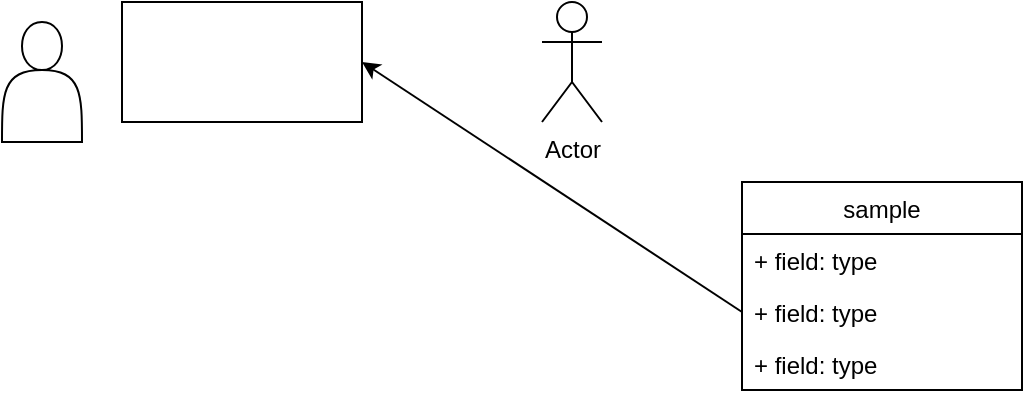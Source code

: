 <mxfile version="14.2.9" type="github">
  <diagram id="24-b9_jh-fuZ8gHNQB1B" name="Page-1">
    <mxGraphModel dx="685" dy="479" grid="1" gridSize="10" guides="1" tooltips="1" connect="1" arrows="1" fold="1" page="1" pageScale="1" pageWidth="827" pageHeight="1169" math="0" shadow="0">
      <root>
        <mxCell id="0" />
        <mxCell id="1" parent="0" />
        <mxCell id="l66gIeJ_BOsplIuaAxgi-1" value="" style="rounded=0;whiteSpace=wrap;html=1;" vertex="1" parent="1">
          <mxGeometry x="120" y="100" width="120" height="60" as="geometry" />
        </mxCell>
        <mxCell id="l66gIeJ_BOsplIuaAxgi-2" value="Actor" style="shape=umlActor;verticalLabelPosition=bottom;verticalAlign=top;html=1;outlineConnect=0;" vertex="1" parent="1">
          <mxGeometry x="330" y="100" width="30" height="60" as="geometry" />
        </mxCell>
        <mxCell id="l66gIeJ_BOsplIuaAxgi-3" value="" style="shape=actor;whiteSpace=wrap;html=1;" vertex="1" parent="1">
          <mxGeometry x="60" y="110" width="40" height="60" as="geometry" />
        </mxCell>
        <mxCell id="l66gIeJ_BOsplIuaAxgi-4" value="sample" style="swimlane;fontStyle=0;childLayout=stackLayout;horizontal=1;startSize=26;fillColor=none;horizontalStack=0;resizeParent=1;resizeParentMax=0;resizeLast=0;collapsible=1;marginBottom=0;" vertex="1" parent="1">
          <mxGeometry x="430" y="190" width="140" height="104" as="geometry" />
        </mxCell>
        <mxCell id="l66gIeJ_BOsplIuaAxgi-5" value="+ field: type" style="text;strokeColor=none;fillColor=none;align=left;verticalAlign=top;spacingLeft=4;spacingRight=4;overflow=hidden;rotatable=0;points=[[0,0.5],[1,0.5]];portConstraint=eastwest;" vertex="1" parent="l66gIeJ_BOsplIuaAxgi-4">
          <mxGeometry y="26" width="140" height="26" as="geometry" />
        </mxCell>
        <mxCell id="l66gIeJ_BOsplIuaAxgi-6" value="+ field: type" style="text;strokeColor=none;fillColor=none;align=left;verticalAlign=top;spacingLeft=4;spacingRight=4;overflow=hidden;rotatable=0;points=[[0,0.5],[1,0.5]];portConstraint=eastwest;" vertex="1" parent="l66gIeJ_BOsplIuaAxgi-4">
          <mxGeometry y="52" width="140" height="26" as="geometry" />
        </mxCell>
        <mxCell id="l66gIeJ_BOsplIuaAxgi-7" value="+ field: type" style="text;strokeColor=none;fillColor=none;align=left;verticalAlign=top;spacingLeft=4;spacingRight=4;overflow=hidden;rotatable=0;points=[[0,0.5],[1,0.5]];portConstraint=eastwest;" vertex="1" parent="l66gIeJ_BOsplIuaAxgi-4">
          <mxGeometry y="78" width="140" height="26" as="geometry" />
        </mxCell>
        <mxCell id="l66gIeJ_BOsplIuaAxgi-8" value="" style="endArrow=classic;html=1;exitX=0;exitY=0.5;exitDx=0;exitDy=0;entryX=1;entryY=0.5;entryDx=0;entryDy=0;" edge="1" parent="1" source="l66gIeJ_BOsplIuaAxgi-6" target="l66gIeJ_BOsplIuaAxgi-1">
          <mxGeometry width="50" height="50" relative="1" as="geometry">
            <mxPoint x="330" y="270" as="sourcePoint" />
            <mxPoint x="240" y="190" as="targetPoint" />
          </mxGeometry>
        </mxCell>
      </root>
    </mxGraphModel>
  </diagram>
</mxfile>
